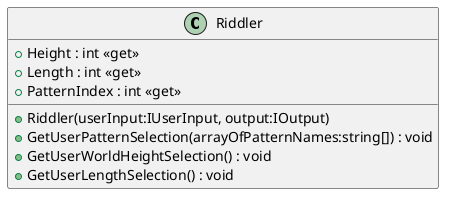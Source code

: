 @startuml
class Riddler {
    + Height : int <<get>>
    + Length : int <<get>>
    + PatternIndex : int <<get>>
    + Riddler(userInput:IUserInput, output:IOutput)
    + GetUserPatternSelection(arrayOfPatternNames:string[]) : void
    + GetUserWorldHeightSelection() : void
    + GetUserLengthSelection() : void
}
@enduml
